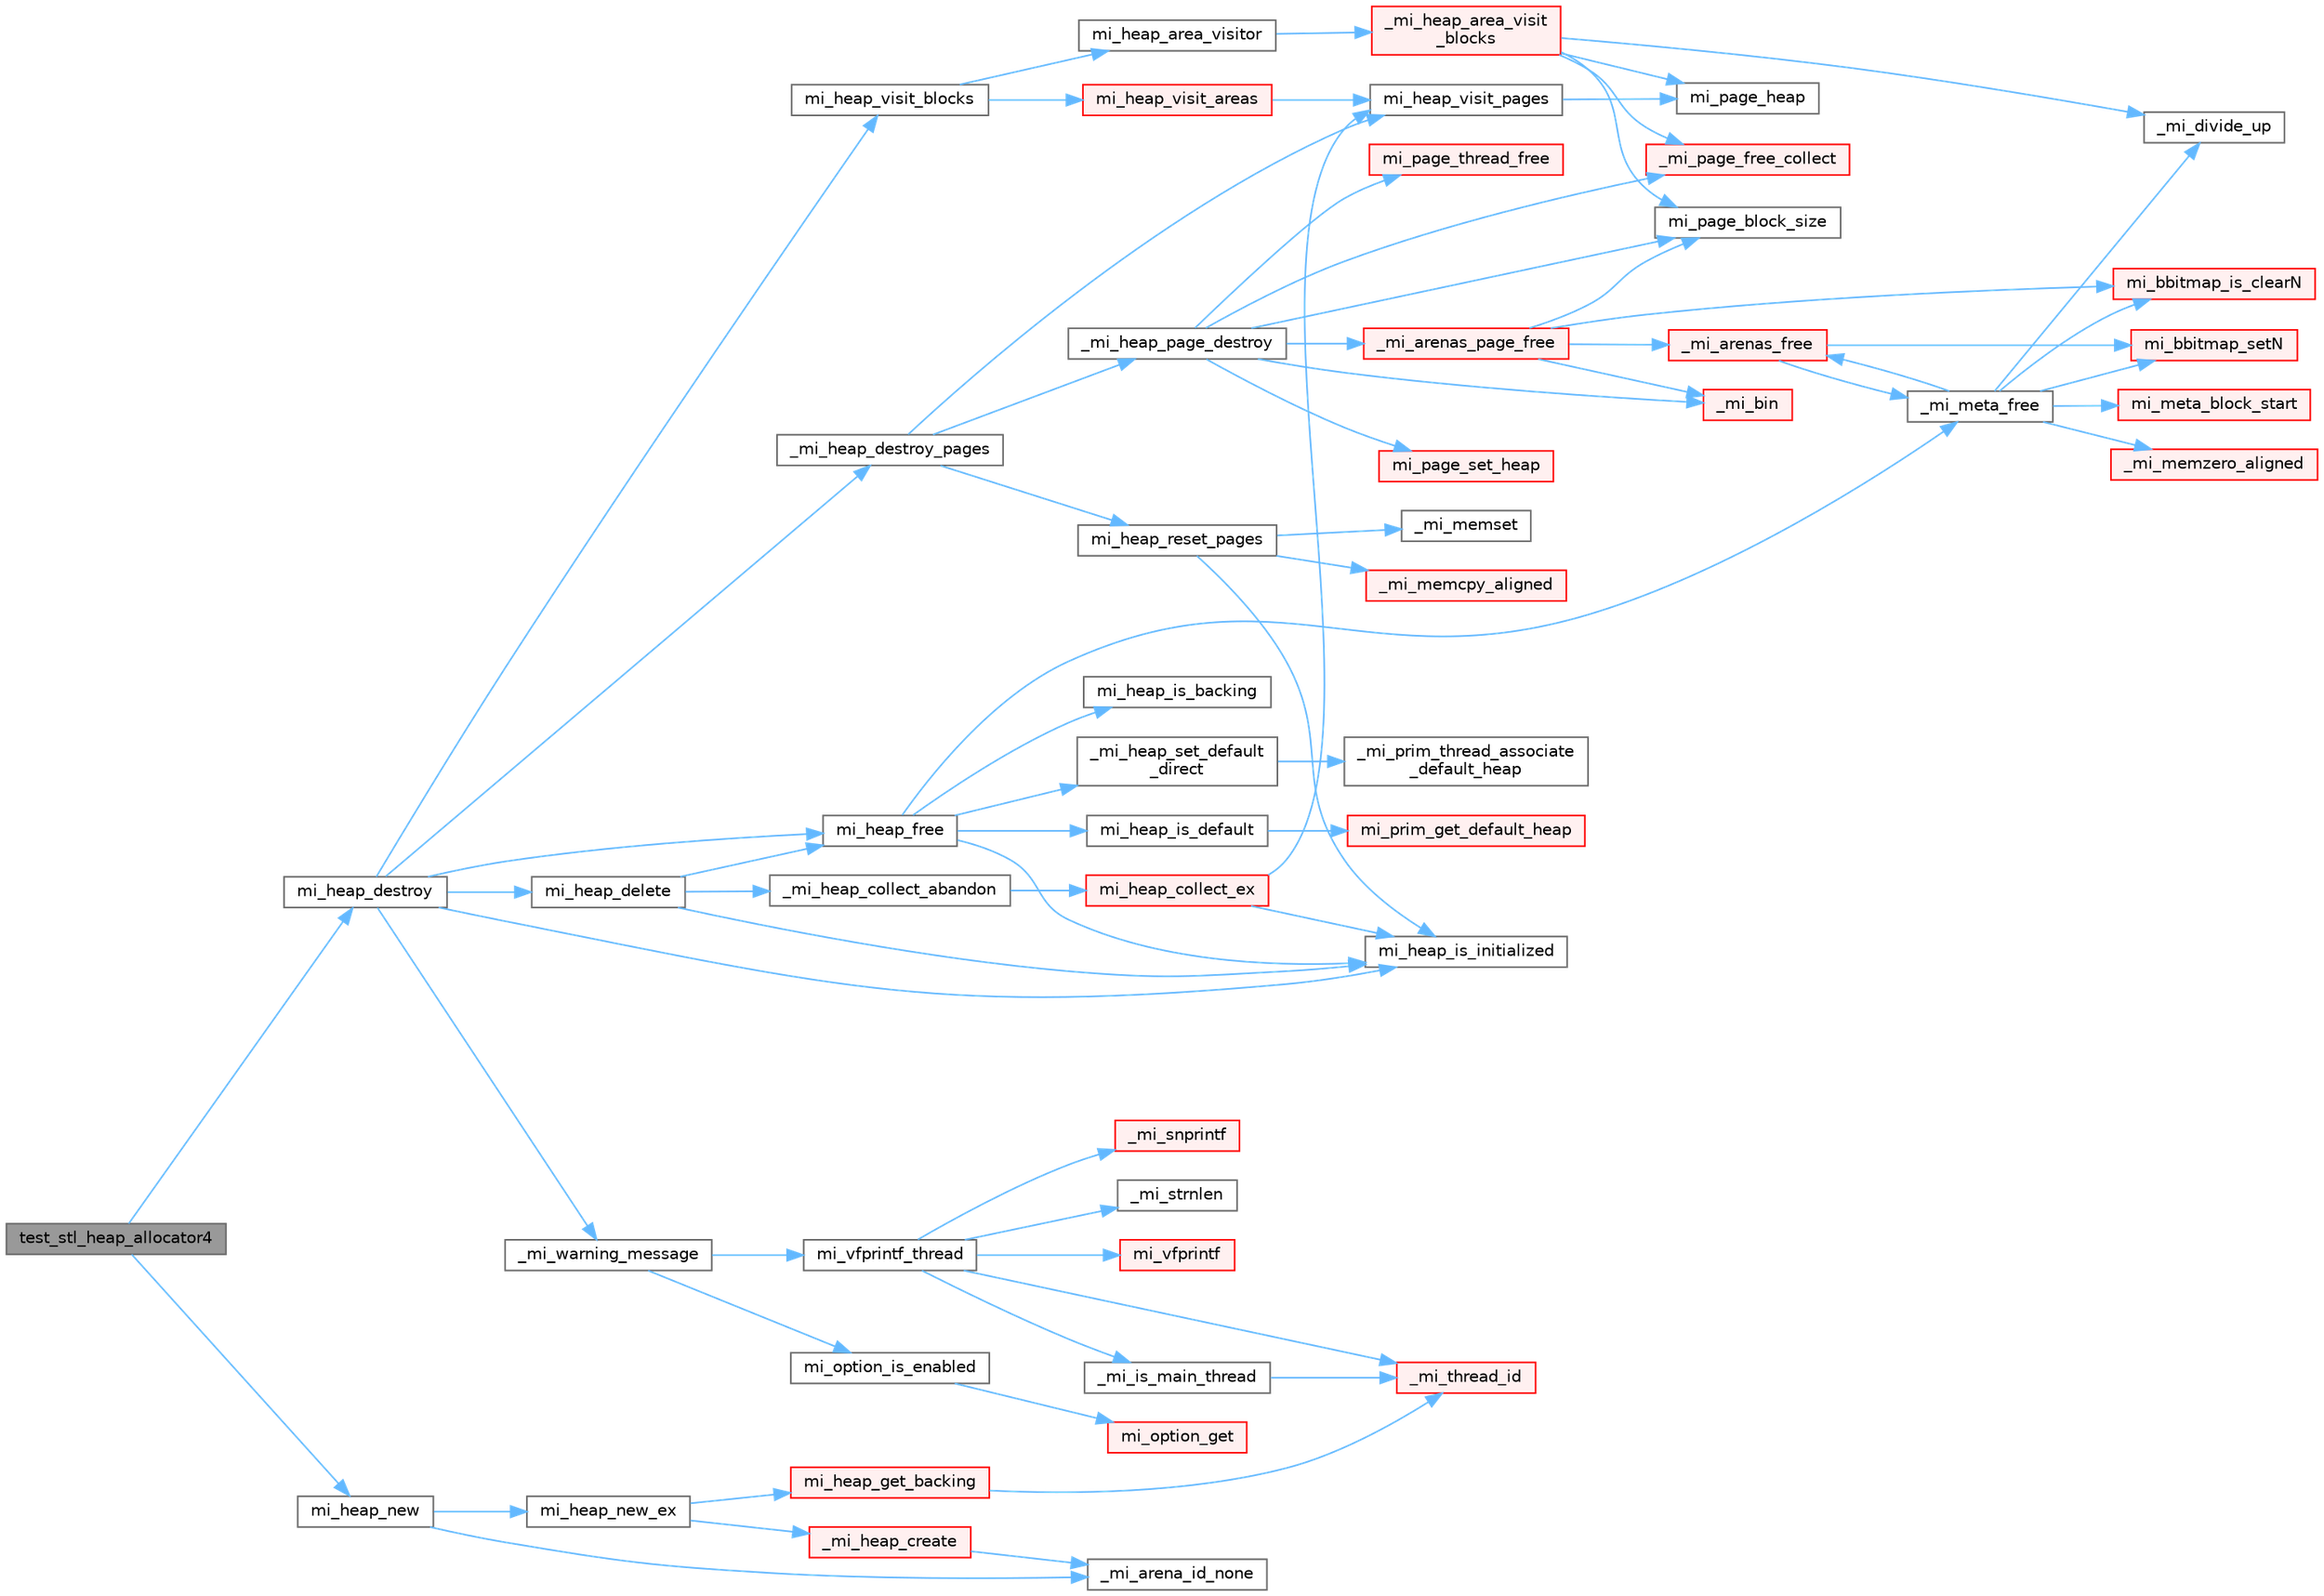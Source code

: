 digraph "test_stl_heap_allocator4"
{
 // LATEX_PDF_SIZE
  bgcolor="transparent";
  edge [fontname=Helvetica,fontsize=10,labelfontname=Helvetica,labelfontsize=10];
  node [fontname=Helvetica,fontsize=10,shape=box,height=0.2,width=0.4];
  rankdir="LR";
  Node1 [id="Node000001",label="test_stl_heap_allocator4",height=0.2,width=0.4,color="gray40", fillcolor="grey60", style="filled", fontcolor="black",tooltip=" "];
  Node1 -> Node2 [id="edge1_Node000001_Node000002",color="steelblue1",style="solid",tooltip=" "];
  Node2 [id="Node000002",label="mi_heap_destroy",height=0.2,width=0.4,color="grey40", fillcolor="white", style="filled",URL="$group__heap.html#ga9f9c0844edb9717f4feacd79116b8e0d",tooltip=" "];
  Node2 -> Node3 [id="edge2_Node000002_Node000003",color="steelblue1",style="solid",tooltip=" "];
  Node3 [id="Node000003",label="_mi_heap_destroy_pages",height=0.2,width=0.4,color="grey40", fillcolor="white", style="filled",URL="$heap_8c.html#ad6a00b059e454ba5c9d1eee55648d15c",tooltip=" "];
  Node3 -> Node4 [id="edge3_Node000003_Node000004",color="steelblue1",style="solid",tooltip=" "];
  Node4 [id="Node000004",label="_mi_heap_page_destroy",height=0.2,width=0.4,color="grey40", fillcolor="white", style="filled",URL="$heap_8c.html#af64b8d8015291685b834fd97dd0762ba",tooltip=" "];
  Node4 -> Node5 [id="edge4_Node000004_Node000005",color="steelblue1",style="solid",tooltip=" "];
  Node5 [id="Node000005",label="_mi_arenas_page_free",height=0.2,width=0.4,color="red", fillcolor="#FFF0F0", style="filled",URL="$arena_8c.html#a5c704481ee56f6588f680987f4359d45",tooltip=" "];
  Node5 -> Node6 [id="edge5_Node000005_Node000006",color="steelblue1",style="solid",tooltip=" "];
  Node6 [id="Node000006",label="_mi_arenas_free",height=0.2,width=0.4,color="red", fillcolor="#FFF0F0", style="filled",URL="$arena_8c.html#af53fcdaf8975de25beee4cd536d92c30",tooltip=" "];
  Node6 -> Node44 [id="edge6_Node000006_Node000044",color="steelblue1",style="solid",tooltip=" "];
  Node44 [id="Node000044",label="_mi_meta_free",height=0.2,width=0.4,color="grey40", fillcolor="white", style="filled",URL="$arena-meta_8c.html#ab82e802fb1812b8ac1cce8b62b34cbe7",tooltip=" "];
  Node44 -> Node6 [id="edge7_Node000044_Node000006",color="steelblue1",style="solid",tooltip=" "];
  Node44 -> Node45 [id="edge8_Node000044_Node000045",color="steelblue1",style="solid",tooltip=" "];
  Node45 [id="Node000045",label="_mi_divide_up",height=0.2,width=0.4,color="grey40", fillcolor="white", style="filled",URL="$_e_a_s_t_l_2packages_2mimalloc_2include_2mimalloc_2internal_8h.html#a693e5b64e9a4644c716974dda2395edc",tooltip=" "];
  Node44 -> Node46 [id="edge9_Node000044_Node000046",color="steelblue1",style="solid",tooltip=" "];
  Node46 [id="Node000046",label="_mi_memzero_aligned",height=0.2,width=0.4,color="red", fillcolor="#FFF0F0", style="filled",URL="$_e_a_s_t_l_2packages_2mimalloc_2include_2mimalloc_2internal_8h.html#aa1d3beee9d492fc175ac2584e50fd8ea",tooltip=" "];
  Node44 -> Node49 [id="edge10_Node000044_Node000049",color="steelblue1",style="solid",tooltip=" "];
  Node49 [id="Node000049",label="mi_bbitmap_is_clearN",height=0.2,width=0.4,color="red", fillcolor="#FFF0F0", style="filled",URL="$bitmap_8h.html#a5424318442a5d1f904eab0d157bc777e",tooltip=" "];
  Node44 -> Node64 [id="edge11_Node000044_Node000064",color="steelblue1",style="solid",tooltip=" "];
  Node64 [id="Node000064",label="mi_bbitmap_setN",height=0.2,width=0.4,color="red", fillcolor="#FFF0F0", style="filled",URL="$bitmap_8c.html#ad8105936ebee14e0c6cadb2e8c37b024",tooltip=" "];
  Node44 -> Node84 [id="edge12_Node000044_Node000084",color="steelblue1",style="solid",tooltip=" "];
  Node84 [id="Node000084",label="mi_meta_block_start",height=0.2,width=0.4,color="red", fillcolor="#FFF0F0", style="filled",URL="$arena-meta_8c.html#aeece3fac418407c81bab2ef651ea35a6",tooltip=" "];
  Node6 -> Node64 [id="edge13_Node000006_Node000064",color="steelblue1",style="solid",tooltip=" "];
  Node5 -> Node130 [id="edge14_Node000005_Node000130",color="steelblue1",style="solid",tooltip=" "];
  Node130 [id="Node000130",label="_mi_bin",height=0.2,width=0.4,color="red", fillcolor="#FFF0F0", style="filled",URL="$page-queue_8c.html#a0d92abe27db4a21968468b2fe73473d6",tooltip=" "];
  Node5 -> Node49 [id="edge15_Node000005_Node000049",color="steelblue1",style="solid",tooltip=" "];
  Node5 -> Node148 [id="edge16_Node000005_Node000148",color="steelblue1",style="solid",tooltip=" "];
  Node148 [id="Node000148",label="mi_page_block_size",height=0.2,width=0.4,color="grey40", fillcolor="white", style="filled",URL="$_e_a_s_t_l_2packages_2mimalloc_2include_2mimalloc_2internal_8h.html#a6134893990c1f09da2b40092ceecc780",tooltip=" "];
  Node4 -> Node130 [id="edge17_Node000004_Node000130",color="steelblue1",style="solid",tooltip=" "];
  Node4 -> Node201 [id="edge18_Node000004_Node000201",color="steelblue1",style="solid",tooltip=" "];
  Node201 [id="Node000201",label="_mi_page_free_collect",height=0.2,width=0.4,color="red", fillcolor="#FFF0F0", style="filled",URL="$page_8c.html#ae2b78e1e45e4ac3db8102e9d333d2972",tooltip=" "];
  Node4 -> Node148 [id="edge19_Node000004_Node000148",color="steelblue1",style="solid",tooltip=" "];
  Node4 -> Node216 [id="edge20_Node000004_Node000216",color="steelblue1",style="solid",tooltip=" "];
  Node216 [id="Node000216",label="mi_page_set_heap",height=0.2,width=0.4,color="red", fillcolor="#FFF0F0", style="filled",URL="$_e_a_s_t_l_2packages_2mimalloc_2include_2mimalloc_2internal_8h.html#a4f0664d2a3d9c81776a0f90311aef474",tooltip=" "];
  Node4 -> Node218 [id="edge21_Node000004_Node000218",color="steelblue1",style="solid",tooltip=" "];
  Node218 [id="Node000218",label="mi_page_thread_free",height=0.2,width=0.4,color="red", fillcolor="#FFF0F0", style="filled",URL="$_e_a_s_t_l_2packages_2mimalloc_2include_2mimalloc_2internal_8h.html#aa8e0e6183cf707bee8707e2f5f5e5c3e",tooltip=" "];
  Node3 -> Node219 [id="edge22_Node000003_Node000219",color="steelblue1",style="solid",tooltip=" "];
  Node219 [id="Node000219",label="mi_heap_reset_pages",height=0.2,width=0.4,color="grey40", fillcolor="white", style="filled",URL="$heap_8c.html#aa04066f105381dc4ec279cbb0fa6e890",tooltip=" "];
  Node219 -> Node220 [id="edge23_Node000219_Node000220",color="steelblue1",style="solid",tooltip=" "];
  Node220 [id="Node000220",label="_mi_memcpy_aligned",height=0.2,width=0.4,color="red", fillcolor="#FFF0F0", style="filled",URL="$_e_a_s_t_l_2packages_2mimalloc_2include_2mimalloc_2internal_8h.html#a4dbcd4c6bee50fa4a3fb4b5e2a8d1438",tooltip=" "];
  Node219 -> Node48 [id="edge24_Node000219_Node000048",color="steelblue1",style="solid",tooltip=" "];
  Node48 [id="Node000048",label="_mi_memset",height=0.2,width=0.4,color="grey40", fillcolor="white", style="filled",URL="$_e_a_s_t_l_2packages_2mimalloc_2include_2mimalloc_2internal_8h.html#ae042f084f894809035813d45e3c43561",tooltip=" "];
  Node219 -> Node222 [id="edge25_Node000219_Node000222",color="steelblue1",style="solid",tooltip=" "];
  Node222 [id="Node000222",label="mi_heap_is_initialized",height=0.2,width=0.4,color="grey40", fillcolor="white", style="filled",URL="$_e_a_s_t_l_2packages_2mimalloc_2include_2mimalloc_2internal_8h.html#a320c7d8a15c57974d3b105558a2a55e6",tooltip=" "];
  Node3 -> Node223 [id="edge26_Node000003_Node000223",color="steelblue1",style="solid",tooltip=" "];
  Node223 [id="Node000223",label="mi_heap_visit_pages",height=0.2,width=0.4,color="grey40", fillcolor="white", style="filled",URL="$heap_8c.html#aaf0ac2b53e4e2e6abcbbcd10faf21b11",tooltip=" "];
  Node223 -> Node224 [id="edge27_Node000223_Node000224",color="steelblue1",style="solid",tooltip=" "];
  Node224 [id="Node000224",label="mi_page_heap",height=0.2,width=0.4,color="grey40", fillcolor="white", style="filled",URL="$_e_a_s_t_l_2packages_2mimalloc_2include_2mimalloc_2internal_8h.html#a35ba87308ac94f73791017e50d3ab4c7",tooltip=" "];
  Node2 -> Node22 [id="edge28_Node000002_Node000022",color="steelblue1",style="solid",tooltip=" "];
  Node22 [id="Node000022",label="_mi_warning_message",height=0.2,width=0.4,color="grey40", fillcolor="white", style="filled",URL="$options_8c.html#ac253cac2ca24fb63be7f4937ac620dc4",tooltip=" "];
  Node22 -> Node9 [id="edge29_Node000022_Node000009",color="steelblue1",style="solid",tooltip=" "];
  Node9 [id="Node000009",label="mi_option_is_enabled",height=0.2,width=0.4,color="grey40", fillcolor="white", style="filled",URL="$group__options.html#ga459ad98f18b3fc9275474807fe0ca188",tooltip=" "];
  Node9 -> Node10 [id="edge30_Node000009_Node000010",color="steelblue1",style="solid",tooltip=" "];
  Node10 [id="Node000010",label="mi_option_get",height=0.2,width=0.4,color="red", fillcolor="#FFF0F0", style="filled",URL="$group__options.html#ga7e8af195cc81d3fa64ccf2662caa565a",tooltip=" "];
  Node22 -> Node23 [id="edge31_Node000022_Node000023",color="steelblue1",style="solid",tooltip=" "];
  Node23 [id="Node000023",label="mi_vfprintf_thread",height=0.2,width=0.4,color="grey40", fillcolor="white", style="filled",URL="$options_8c.html#a4af8263c139d04a876914f39024a7424",tooltip=" "];
  Node23 -> Node24 [id="edge32_Node000023_Node000024",color="steelblue1",style="solid",tooltip=" "];
  Node24 [id="Node000024",label="_mi_is_main_thread",height=0.2,width=0.4,color="grey40", fillcolor="white", style="filled",URL="$_e_a_s_t_l_2packages_2mimalloc_2src_2init_8c.html#a008e0a28e7c86b15a04094d595e2c327",tooltip=" "];
  Node24 -> Node25 [id="edge33_Node000024_Node000025",color="steelblue1",style="solid",tooltip=" "];
  Node25 [id="Node000025",label="_mi_thread_id",height=0.2,width=0.4,color="red", fillcolor="#FFF0F0", style="filled",URL="$_e_a_s_t_l_2packages_2mimalloc_2src_2init_8c.html#a43068a36d7dea6ccf1e3558a27e22993",tooltip=" "];
  Node23 -> Node28 [id="edge34_Node000023_Node000028",color="steelblue1",style="solid",tooltip=" "];
  Node28 [id="Node000028",label="_mi_snprintf",height=0.2,width=0.4,color="red", fillcolor="#FFF0F0", style="filled",URL="$libc_8c.html#a6c2f4673e3317f332571bc1bec18c49b",tooltip=" "];
  Node23 -> Node19 [id="edge35_Node000023_Node000019",color="steelblue1",style="solid",tooltip=" "];
  Node19 [id="Node000019",label="_mi_strnlen",height=0.2,width=0.4,color="grey40", fillcolor="white", style="filled",URL="$libc_8c.html#ae8577fe0d9bbe3fb90d2169caa1af943",tooltip=" "];
  Node23 -> Node25 [id="edge36_Node000023_Node000025",color="steelblue1",style="solid",tooltip=" "];
  Node23 -> Node35 [id="edge37_Node000023_Node000035",color="steelblue1",style="solid",tooltip=" "];
  Node35 [id="Node000035",label="mi_vfprintf",height=0.2,width=0.4,color="red", fillcolor="#FFF0F0", style="filled",URL="$options_8c.html#a1f31f62f178fb5309451aa44c8d25327",tooltip=" "];
  Node2 -> Node225 [id="edge38_Node000002_Node000225",color="steelblue1",style="solid",tooltip=" "];
  Node225 [id="Node000225",label="mi_heap_delete",height=0.2,width=0.4,color="grey40", fillcolor="white", style="filled",URL="$group__heap.html#ga2ab1af8d438819b55319c7ef51d1e409",tooltip=" "];
  Node225 -> Node226 [id="edge39_Node000225_Node000226",color="steelblue1",style="solid",tooltip=" "];
  Node226 [id="Node000226",label="_mi_heap_collect_abandon",height=0.2,width=0.4,color="grey40", fillcolor="white", style="filled",URL="$heap_8c.html#a3924fe17738a488f951d16e9216062b1",tooltip=" "];
  Node226 -> Node227 [id="edge40_Node000226_Node000227",color="steelblue1",style="solid",tooltip=" "];
  Node227 [id="Node000227",label="mi_heap_collect_ex",height=0.2,width=0.4,color="red", fillcolor="#FFF0F0", style="filled",URL="$heap_8c.html#a13231466662ebaf79b77c254d4c7f389",tooltip=" "];
  Node227 -> Node222 [id="edge41_Node000227_Node000222",color="steelblue1",style="solid",tooltip=" "];
  Node227 -> Node223 [id="edge42_Node000227_Node000223",color="steelblue1",style="solid",tooltip=" "];
  Node225 -> Node411 [id="edge43_Node000225_Node000411",color="steelblue1",style="solid",tooltip=" "];
  Node411 [id="Node000411",label="mi_heap_free",height=0.2,width=0.4,color="grey40", fillcolor="white", style="filled",URL="$heap_8c.html#a0b78721d61a2941477b5381a30cde1e6",tooltip=" "];
  Node411 -> Node378 [id="edge44_Node000411_Node000378",color="steelblue1",style="solid",tooltip=" "];
  Node378 [id="Node000378",label="_mi_heap_set_default\l_direct",height=0.2,width=0.4,color="grey40", fillcolor="white", style="filled",URL="$_e_a_s_t_l_2packages_2mimalloc_2src_2init_8c.html#a96662339b7c5ce88bc64ce34ac3afd62",tooltip=" "];
  Node378 -> Node379 [id="edge45_Node000378_Node000379",color="steelblue1",style="solid",tooltip=" "];
  Node379 [id="Node000379",label="_mi_prim_thread_associate\l_default_heap",height=0.2,width=0.4,color="grey40", fillcolor="white", style="filled",URL="$windows_2prim_8c.html#a14b6be498e17cdf74c6b5cb38c2ec306",tooltip=" "];
  Node411 -> Node44 [id="edge46_Node000411_Node000044",color="steelblue1",style="solid",tooltip=" "];
  Node411 -> Node412 [id="edge47_Node000411_Node000412",color="steelblue1",style="solid",tooltip=" "];
  Node412 [id="Node000412",label="mi_heap_is_backing",height=0.2,width=0.4,color="grey40", fillcolor="white", style="filled",URL="$_e_a_s_t_l_2packages_2mimalloc_2include_2mimalloc_2internal_8h.html#a9f4f9f1e020b8a62342ad9acbddda60f",tooltip=" "];
  Node411 -> Node413 [id="edge48_Node000411_Node000413",color="steelblue1",style="solid",tooltip=" "];
  Node413 [id="Node000413",label="mi_heap_is_default",height=0.2,width=0.4,color="grey40", fillcolor="white", style="filled",URL="$heap_8c.html#a4a8ed126dd329d5796df580c6aa9865b",tooltip=" "];
  Node413 -> Node277 [id="edge49_Node000413_Node000277",color="steelblue1",style="solid",tooltip=" "];
  Node277 [id="Node000277",label="mi_prim_get_default_heap",height=0.2,width=0.4,color="red", fillcolor="#FFF0F0", style="filled",URL="$prim_8h.html#a986e62564728229db3ccecbd6e97fd98",tooltip=" "];
  Node411 -> Node222 [id="edge50_Node000411_Node000222",color="steelblue1",style="solid",tooltip=" "];
  Node225 -> Node222 [id="edge51_Node000225_Node000222",color="steelblue1",style="solid",tooltip=" "];
  Node2 -> Node411 [id="edge52_Node000002_Node000411",color="steelblue1",style="solid",tooltip=" "];
  Node2 -> Node222 [id="edge53_Node000002_Node000222",color="steelblue1",style="solid",tooltip=" "];
  Node2 -> Node414 [id="edge54_Node000002_Node000414",color="steelblue1",style="solid",tooltip=" "];
  Node414 [id="Node000414",label="mi_heap_visit_blocks",height=0.2,width=0.4,color="grey40", fillcolor="white", style="filled",URL="$group__analysis.html#ga70c46687dc6e9dc98b232b02646f8bed",tooltip=" "];
  Node414 -> Node415 [id="edge55_Node000414_Node000415",color="steelblue1",style="solid",tooltip=" "];
  Node415 [id="Node000415",label="mi_heap_area_visitor",height=0.2,width=0.4,color="grey40", fillcolor="white", style="filled",URL="$heap_8c.html#a7db34d22f30555e40a1cdb18229415f5",tooltip=" "];
  Node415 -> Node416 [id="edge56_Node000415_Node000416",color="steelblue1",style="solid",tooltip=" "];
  Node416 [id="Node000416",label="_mi_heap_area_visit\l_blocks",height=0.2,width=0.4,color="red", fillcolor="#FFF0F0", style="filled",URL="$heap_8c.html#a24d0a918a8f67f649846aa540743d1f3",tooltip=" "];
  Node416 -> Node45 [id="edge57_Node000416_Node000045",color="steelblue1",style="solid",tooltip=" "];
  Node416 -> Node201 [id="edge58_Node000416_Node000201",color="steelblue1",style="solid",tooltip=" "];
  Node416 -> Node148 [id="edge59_Node000416_Node000148",color="steelblue1",style="solid",tooltip=" "];
  Node416 -> Node224 [id="edge60_Node000416_Node000224",color="steelblue1",style="solid",tooltip=" "];
  Node414 -> Node420 [id="edge61_Node000414_Node000420",color="steelblue1",style="solid",tooltip=" "];
  Node420 [id="Node000420",label="mi_heap_visit_areas",height=0.2,width=0.4,color="red", fillcolor="#FFF0F0", style="filled",URL="$heap_8c.html#a2a46266e4b06fa4e7fa8e8427767bd8f",tooltip=" "];
  Node420 -> Node223 [id="edge62_Node000420_Node000223",color="steelblue1",style="solid",tooltip=" "];
  Node1 -> Node423 [id="edge63_Node000001_Node000423",color="steelblue1",style="solid",tooltip=" "];
  Node423 [id="Node000423",label="mi_heap_new",height=0.2,width=0.4,color="grey40", fillcolor="white", style="filled",URL="$group__heap.html#gaa718bb226ec0546ba6d1b6cb32179f3a",tooltip="Create a new heap that can be used for allocation."];
  Node423 -> Node320 [id="edge64_Node000423_Node000320",color="steelblue1",style="solid",tooltip=" "];
  Node320 [id="Node000320",label="_mi_arena_id_none",height=0.2,width=0.4,color="grey40", fillcolor="white", style="filled",URL="$arena_8c.html#a3f182e53b3afc059fe50cb4ad6756dc1",tooltip=" "];
  Node423 -> Node424 [id="edge65_Node000423_Node000424",color="steelblue1",style="solid",tooltip=" "];
  Node424 [id="Node000424",label="mi_heap_new_ex",height=0.2,width=0.4,color="grey40", fillcolor="white", style="filled",URL="$group__extended.html#ga3ae360583f4351aa5267ee7e43008faf",tooltip="Create a new heap"];
  Node424 -> Node321 [id="edge66_Node000424_Node000321",color="steelblue1",style="solid",tooltip=" "];
  Node321 [id="Node000321",label="_mi_heap_create",height=0.2,width=0.4,color="red", fillcolor="#FFF0F0", style="filled",URL="$heap_8c.html#ab157bb90e19404331b916893a0ad27a2",tooltip=" "];
  Node321 -> Node320 [id="edge67_Node000321_Node000320",color="steelblue1",style="solid",tooltip=" "];
  Node424 -> Node425 [id="edge68_Node000424_Node000425",color="steelblue1",style="solid",tooltip=" "];
  Node425 [id="Node000425",label="mi_heap_get_backing",height=0.2,width=0.4,color="red", fillcolor="#FFF0F0", style="filled",URL="$group__heap.html#gac6ac9f0e7be9ab4ff70acfc8dad1235a",tooltip=" "];
  Node425 -> Node25 [id="edge69_Node000425_Node000025",color="steelblue1",style="solid",tooltip=" "];
}
